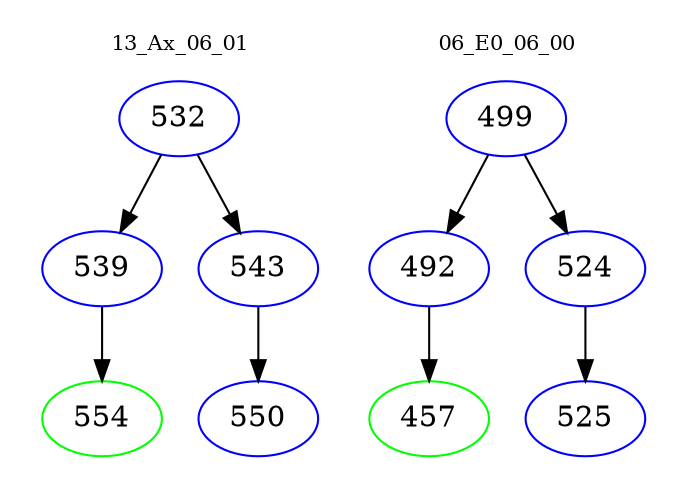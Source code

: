 digraph{
subgraph cluster_0 {
color = white
label = "13_Ax_06_01";
fontsize=10;
T0_532 [label="532", color="blue"]
T0_532 -> T0_539 [color="black"]
T0_539 [label="539", color="blue"]
T0_539 -> T0_554 [color="black"]
T0_554 [label="554", color="green"]
T0_532 -> T0_543 [color="black"]
T0_543 [label="543", color="blue"]
T0_543 -> T0_550 [color="black"]
T0_550 [label="550", color="blue"]
}
subgraph cluster_1 {
color = white
label = "06_E0_06_00";
fontsize=10;
T1_499 [label="499", color="blue"]
T1_499 -> T1_492 [color="black"]
T1_492 [label="492", color="blue"]
T1_492 -> T1_457 [color="black"]
T1_457 [label="457", color="green"]
T1_499 -> T1_524 [color="black"]
T1_524 [label="524", color="blue"]
T1_524 -> T1_525 [color="black"]
T1_525 [label="525", color="blue"]
}
}
